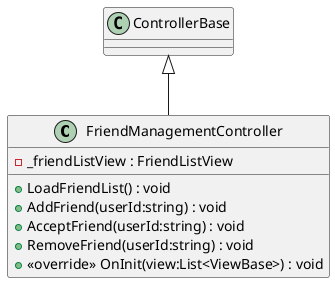 @startuml
class FriendManagementController {
    - _friendListView : FriendListView
    + LoadFriendList() : void
    + AddFriend(userId:string) : void
    + AcceptFriend(userId:string) : void
    + RemoveFriend(userId:string) : void
    + <<override>> OnInit(view:List<ViewBase>) : void
}
ControllerBase <|-- FriendManagementController
@enduml
